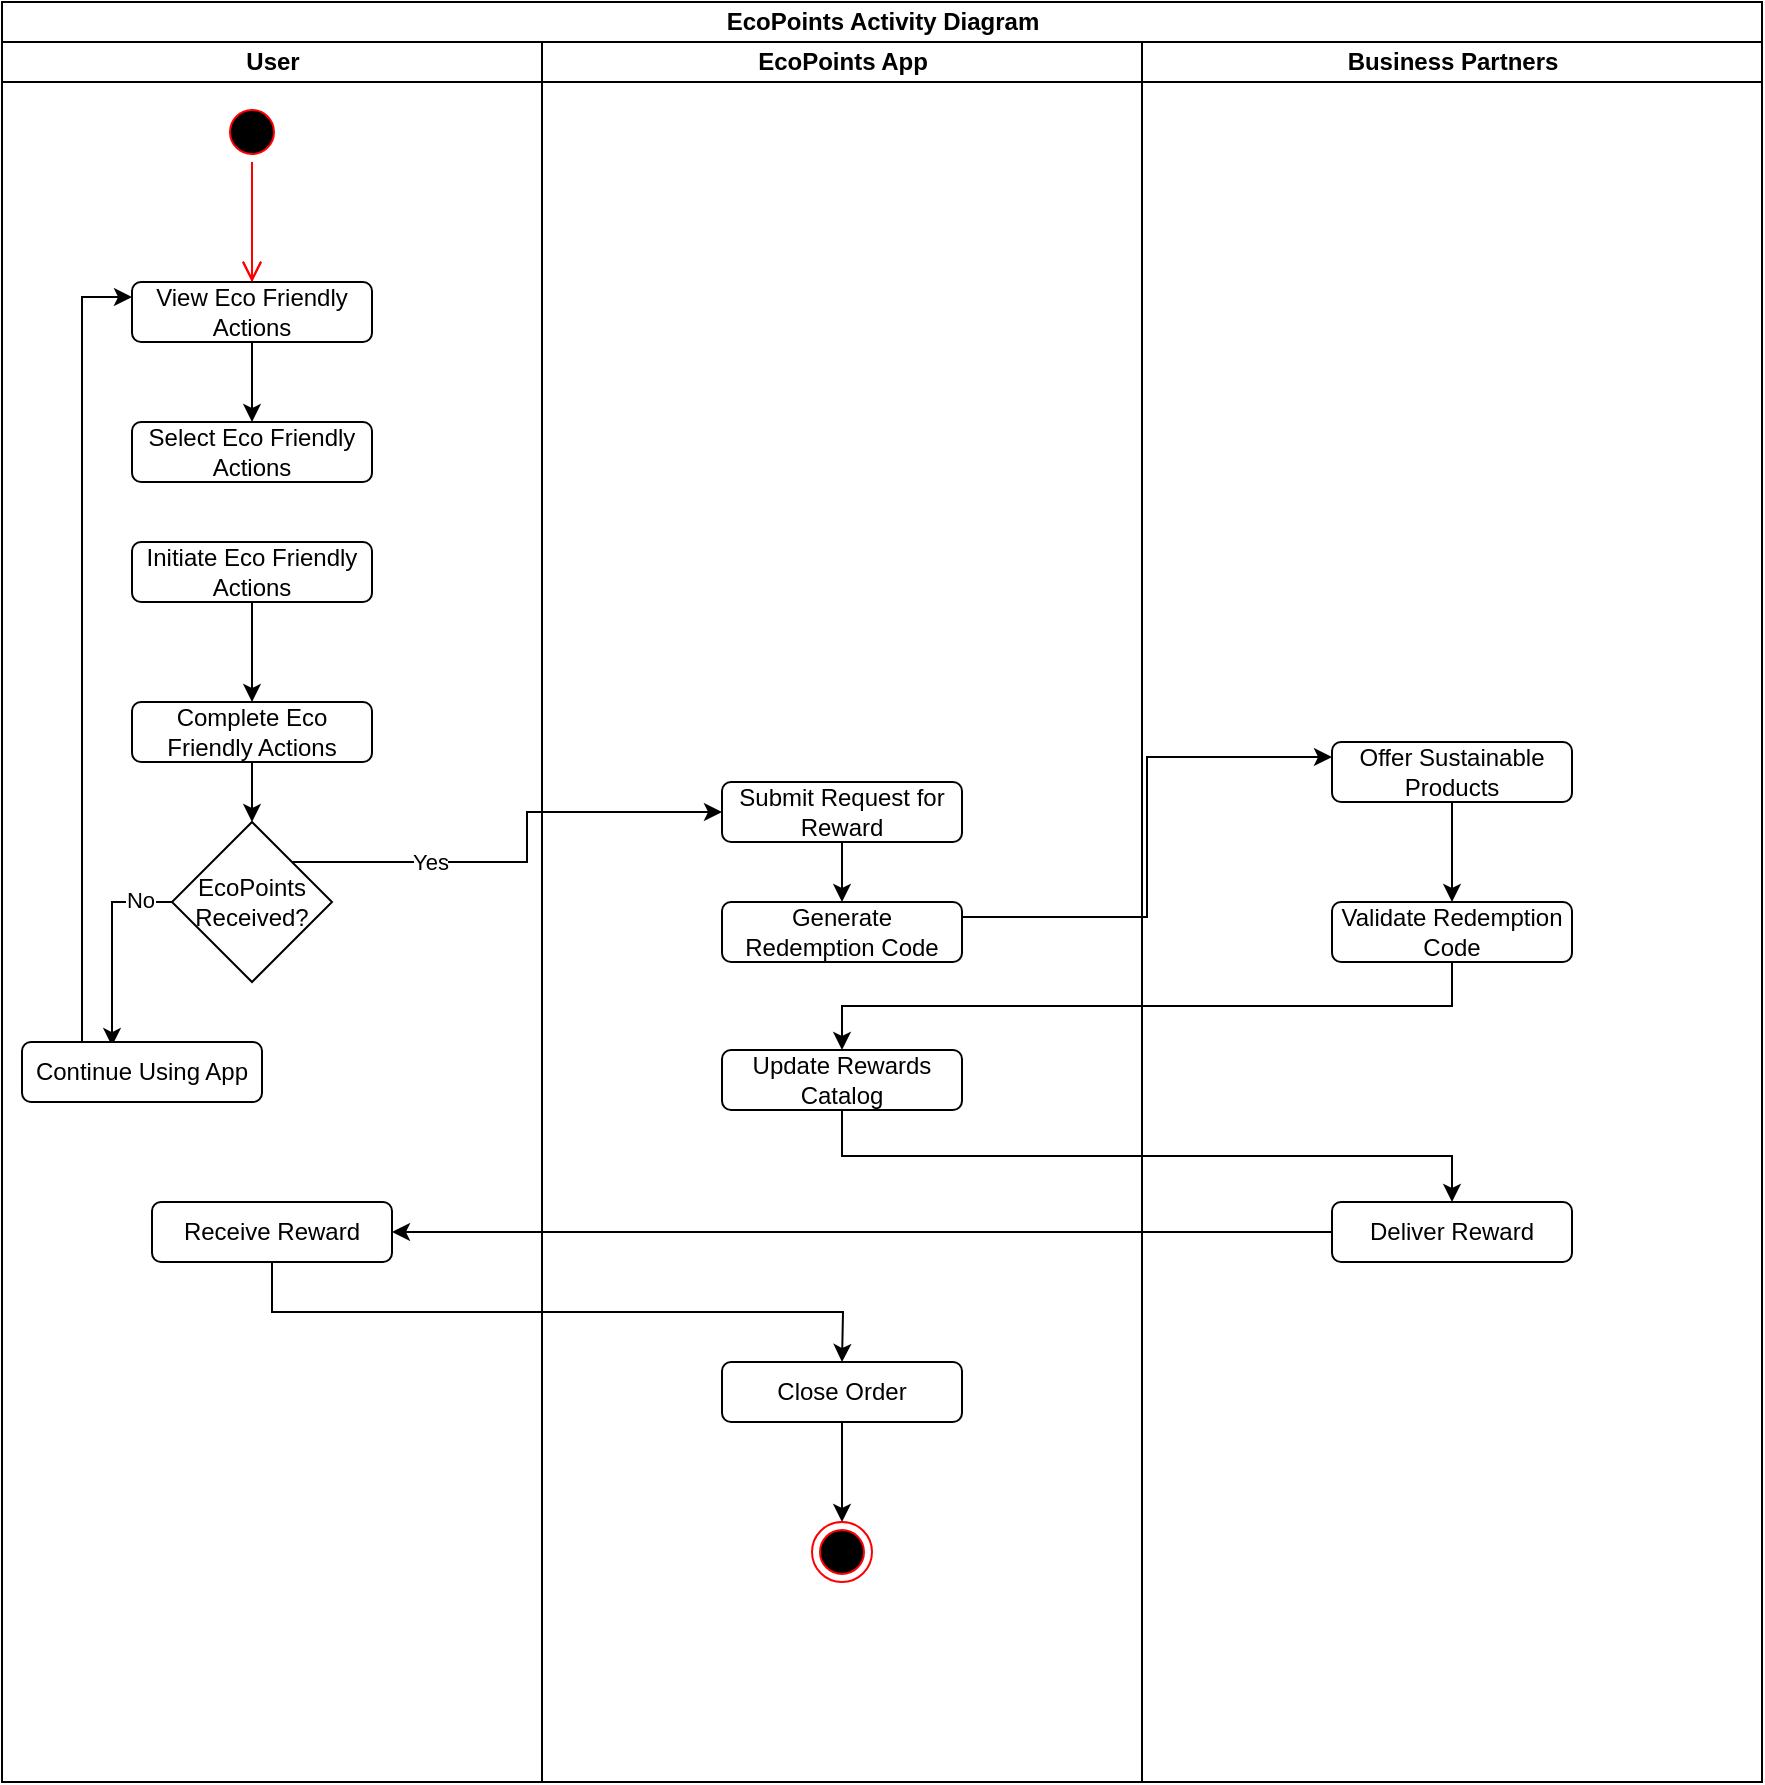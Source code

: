 <mxfile version="21.7.5" type="github">
  <diagram name="Page-1" id="AG9-iz1Y3KTbG9uH-N3k">
    <mxGraphModel dx="1434" dy="1609" grid="1" gridSize="10" guides="1" tooltips="1" connect="1" arrows="1" fold="1" page="1" pageScale="1" pageWidth="1169" pageHeight="827" math="0" shadow="0">
      <root>
        <mxCell id="0" />
        <mxCell id="1" parent="0" />
        <mxCell id="xQQp603TCt627xMXDRjn-1" value="EcoPoints Activity Diagram" style="swimlane;childLayout=stackLayout;resizeParent=1;resizeParentMax=0;startSize=20;html=1;" vertex="1" parent="1">
          <mxGeometry x="70" y="-140" width="880" height="890" as="geometry" />
        </mxCell>
        <mxCell id="xQQp603TCt627xMXDRjn-2" value="User" style="swimlane;startSize=20;html=1;" vertex="1" parent="xQQp603TCt627xMXDRjn-1">
          <mxGeometry y="20" width="270" height="870" as="geometry" />
        </mxCell>
        <mxCell id="xQQp603TCt627xMXDRjn-5" value="" style="ellipse;html=1;shape=startState;fillColor=#000000;strokeColor=#ff0000;" vertex="1" parent="xQQp603TCt627xMXDRjn-2">
          <mxGeometry x="110" y="30" width="30" height="30" as="geometry" />
        </mxCell>
        <mxCell id="xQQp603TCt627xMXDRjn-6" value="" style="edgeStyle=orthogonalEdgeStyle;html=1;verticalAlign=bottom;endArrow=open;endSize=8;strokeColor=#ff0000;rounded=0;" edge="1" source="xQQp603TCt627xMXDRjn-7" parent="xQQp603TCt627xMXDRjn-2">
          <mxGeometry relative="1" as="geometry">
            <mxPoint x="125" y="120" as="targetPoint" />
          </mxGeometry>
        </mxCell>
        <mxCell id="xQQp603TCt627xMXDRjn-52" style="edgeStyle=orthogonalEdgeStyle;rounded=0;orthogonalLoop=1;jettySize=auto;html=1;exitX=0.5;exitY=1;exitDx=0;exitDy=0;entryX=0.5;entryY=0;entryDx=0;entryDy=0;" edge="1" parent="xQQp603TCt627xMXDRjn-2" source="xQQp603TCt627xMXDRjn-7" target="xQQp603TCt627xMXDRjn-42">
          <mxGeometry relative="1" as="geometry" />
        </mxCell>
        <mxCell id="xQQp603TCt627xMXDRjn-7" value="View Eco Friendly Actions" style="rounded=1;whiteSpace=wrap;html=1;" vertex="1" parent="xQQp603TCt627xMXDRjn-2">
          <mxGeometry x="65" y="120" width="120" height="30" as="geometry" />
        </mxCell>
        <mxCell id="xQQp603TCt627xMXDRjn-8" value="" style="edgeStyle=orthogonalEdgeStyle;html=1;verticalAlign=bottom;endArrow=open;endSize=8;strokeColor=#ff0000;rounded=0;" edge="1" parent="xQQp603TCt627xMXDRjn-2" source="xQQp603TCt627xMXDRjn-5" target="xQQp603TCt627xMXDRjn-7">
          <mxGeometry relative="1" as="geometry">
            <mxPoint x="195" y="160" as="targetPoint" />
            <mxPoint x="195" y="100" as="sourcePoint" />
          </mxGeometry>
        </mxCell>
        <mxCell id="xQQp603TCt627xMXDRjn-42" value="Select Eco Friendly Actions" style="rounded=1;whiteSpace=wrap;html=1;" vertex="1" parent="xQQp603TCt627xMXDRjn-2">
          <mxGeometry x="65" y="190" width="120" height="30" as="geometry" />
        </mxCell>
        <mxCell id="xQQp603TCt627xMXDRjn-58" style="edgeStyle=orthogonalEdgeStyle;rounded=0;orthogonalLoop=1;jettySize=auto;html=1;exitX=0.5;exitY=1;exitDx=0;exitDy=0;entryX=0.5;entryY=0;entryDx=0;entryDy=0;" edge="1" parent="xQQp603TCt627xMXDRjn-2" source="xQQp603TCt627xMXDRjn-43" target="xQQp603TCt627xMXDRjn-49">
          <mxGeometry relative="1" as="geometry" />
        </mxCell>
        <mxCell id="xQQp603TCt627xMXDRjn-43" value="Complete Eco Friendly Actions" style="rounded=1;whiteSpace=wrap;html=1;" vertex="1" parent="xQQp603TCt627xMXDRjn-2">
          <mxGeometry x="65" y="330" width="120" height="30" as="geometry" />
        </mxCell>
        <mxCell id="xQQp603TCt627xMXDRjn-57" style="edgeStyle=orthogonalEdgeStyle;rounded=0;orthogonalLoop=1;jettySize=auto;html=1;exitX=0.5;exitY=1;exitDx=0;exitDy=0;entryX=0.5;entryY=0;entryDx=0;entryDy=0;" edge="1" parent="xQQp603TCt627xMXDRjn-2" source="xQQp603TCt627xMXDRjn-55" target="xQQp603TCt627xMXDRjn-43">
          <mxGeometry relative="1" as="geometry" />
        </mxCell>
        <mxCell id="xQQp603TCt627xMXDRjn-55" value="Initiate Eco Friendly Actions" style="rounded=1;whiteSpace=wrap;html=1;" vertex="1" parent="xQQp603TCt627xMXDRjn-2">
          <mxGeometry x="65" y="250" width="120" height="30" as="geometry" />
        </mxCell>
        <mxCell id="xQQp603TCt627xMXDRjn-59" style="edgeStyle=orthogonalEdgeStyle;rounded=0;orthogonalLoop=1;jettySize=auto;html=1;exitX=0;exitY=0.5;exitDx=0;exitDy=0;entryX=0.375;entryY=0.067;entryDx=0;entryDy=0;entryPerimeter=0;" edge="1" parent="xQQp603TCt627xMXDRjn-2" source="xQQp603TCt627xMXDRjn-49" target="xQQp603TCt627xMXDRjn-48">
          <mxGeometry relative="1" as="geometry" />
        </mxCell>
        <mxCell id="xQQp603TCt627xMXDRjn-62" value="No" style="edgeLabel;html=1;align=center;verticalAlign=middle;resizable=0;points=[];" vertex="1" connectable="0" parent="xQQp603TCt627xMXDRjn-59">
          <mxGeometry x="-0.686" y="-1" relative="1" as="geometry">
            <mxPoint as="offset" />
          </mxGeometry>
        </mxCell>
        <mxCell id="xQQp603TCt627xMXDRjn-49" value="EcoPoints Received?" style="rhombus;whiteSpace=wrap;html=1;" vertex="1" parent="xQQp603TCt627xMXDRjn-2">
          <mxGeometry x="85" y="390" width="80" height="80" as="geometry" />
        </mxCell>
        <mxCell id="xQQp603TCt627xMXDRjn-61" style="edgeStyle=orthogonalEdgeStyle;rounded=0;orthogonalLoop=1;jettySize=auto;html=1;exitX=0.25;exitY=0;exitDx=0;exitDy=0;entryX=0;entryY=0.25;entryDx=0;entryDy=0;" edge="1" parent="xQQp603TCt627xMXDRjn-2" source="xQQp603TCt627xMXDRjn-48" target="xQQp603TCt627xMXDRjn-7">
          <mxGeometry relative="1" as="geometry" />
        </mxCell>
        <mxCell id="xQQp603TCt627xMXDRjn-48" value="Continue Using App" style="rounded=1;whiteSpace=wrap;html=1;" vertex="1" parent="xQQp603TCt627xMXDRjn-2">
          <mxGeometry x="10" y="500" width="120" height="30" as="geometry" />
        </mxCell>
        <mxCell id="xQQp603TCt627xMXDRjn-94" style="edgeStyle=orthogonalEdgeStyle;rounded=0;orthogonalLoop=1;jettySize=auto;html=1;exitX=0.5;exitY=1;exitDx=0;exitDy=0;" edge="1" parent="xQQp603TCt627xMXDRjn-2" source="xQQp603TCt627xMXDRjn-74">
          <mxGeometry relative="1" as="geometry">
            <mxPoint x="420" y="660" as="targetPoint" />
          </mxGeometry>
        </mxCell>
        <mxCell id="xQQp603TCt627xMXDRjn-74" value="Receive Reward" style="rounded=1;whiteSpace=wrap;html=1;" vertex="1" parent="xQQp603TCt627xMXDRjn-2">
          <mxGeometry x="75" y="580" width="120" height="30" as="geometry" />
        </mxCell>
        <mxCell id="xQQp603TCt627xMXDRjn-3" value="EcoPoints App" style="swimlane;startSize=20;html=1;" vertex="1" parent="xQQp603TCt627xMXDRjn-1">
          <mxGeometry x="270" y="20" width="300" height="870" as="geometry" />
        </mxCell>
        <mxCell id="xQQp603TCt627xMXDRjn-69" style="edgeStyle=orthogonalEdgeStyle;rounded=0;orthogonalLoop=1;jettySize=auto;html=1;exitX=0.5;exitY=1;exitDx=0;exitDy=0;entryX=0.5;entryY=0;entryDx=0;entryDy=0;" edge="1" parent="xQQp603TCt627xMXDRjn-3" source="xQQp603TCt627xMXDRjn-51" target="xQQp603TCt627xMXDRjn-66">
          <mxGeometry relative="1" as="geometry" />
        </mxCell>
        <mxCell id="xQQp603TCt627xMXDRjn-51" value="Submit Request for Reward" style="rounded=1;whiteSpace=wrap;html=1;" vertex="1" parent="xQQp603TCt627xMXDRjn-3">
          <mxGeometry x="90" y="370" width="120" height="30" as="geometry" />
        </mxCell>
        <mxCell id="xQQp603TCt627xMXDRjn-66" value="Generate Redemption Code" style="rounded=1;whiteSpace=wrap;html=1;" vertex="1" parent="xQQp603TCt627xMXDRjn-3">
          <mxGeometry x="90" y="430" width="120" height="30" as="geometry" />
        </mxCell>
        <mxCell id="xQQp603TCt627xMXDRjn-77" value="Update Rewards Catalog" style="rounded=1;whiteSpace=wrap;html=1;" vertex="1" parent="xQQp603TCt627xMXDRjn-3">
          <mxGeometry x="90" y="504" width="120" height="30" as="geometry" />
        </mxCell>
        <mxCell id="xQQp603TCt627xMXDRjn-97" style="edgeStyle=orthogonalEdgeStyle;rounded=0;orthogonalLoop=1;jettySize=auto;html=1;exitX=0.5;exitY=1;exitDx=0;exitDy=0;entryX=0.5;entryY=0;entryDx=0;entryDy=0;" edge="1" parent="xQQp603TCt627xMXDRjn-3" source="xQQp603TCt627xMXDRjn-95" target="xQQp603TCt627xMXDRjn-96">
          <mxGeometry relative="1" as="geometry" />
        </mxCell>
        <mxCell id="xQQp603TCt627xMXDRjn-95" value="Close Order" style="rounded=1;whiteSpace=wrap;html=1;" vertex="1" parent="xQQp603TCt627xMXDRjn-3">
          <mxGeometry x="90" y="660" width="120" height="30" as="geometry" />
        </mxCell>
        <mxCell id="xQQp603TCt627xMXDRjn-96" value="" style="ellipse;html=1;shape=endState;fillColor=#000000;strokeColor=#ff0000;" vertex="1" parent="xQQp603TCt627xMXDRjn-3">
          <mxGeometry x="135" y="740" width="30" height="30" as="geometry" />
        </mxCell>
        <mxCell id="xQQp603TCt627xMXDRjn-63" style="edgeStyle=orthogonalEdgeStyle;rounded=0;orthogonalLoop=1;jettySize=auto;html=1;exitX=1;exitY=0;exitDx=0;exitDy=0;entryX=0;entryY=0.5;entryDx=0;entryDy=0;" edge="1" parent="xQQp603TCt627xMXDRjn-1" source="xQQp603TCt627xMXDRjn-49" target="xQQp603TCt627xMXDRjn-51">
          <mxGeometry relative="1" as="geometry" />
        </mxCell>
        <mxCell id="xQQp603TCt627xMXDRjn-93" value="Yes" style="edgeLabel;html=1;align=center;verticalAlign=middle;resizable=0;points=[];" vertex="1" connectable="0" parent="xQQp603TCt627xMXDRjn-63">
          <mxGeometry x="-0.425" relative="1" as="geometry">
            <mxPoint as="offset" />
          </mxGeometry>
        </mxCell>
        <mxCell id="xQQp603TCt627xMXDRjn-4" value="Business Partners" style="swimlane;startSize=20;html=1;" vertex="1" parent="xQQp603TCt627xMXDRjn-1">
          <mxGeometry x="570" y="20" width="310" height="870" as="geometry" />
        </mxCell>
        <mxCell id="xQQp603TCt627xMXDRjn-64" value="Deliver Reward" style="rounded=1;whiteSpace=wrap;html=1;" vertex="1" parent="xQQp603TCt627xMXDRjn-4">
          <mxGeometry x="95" y="580" width="120" height="30" as="geometry" />
        </mxCell>
        <mxCell id="xQQp603TCt627xMXDRjn-67" value="Validate Redemption Code" style="rounded=1;whiteSpace=wrap;html=1;" vertex="1" parent="xQQp603TCt627xMXDRjn-4">
          <mxGeometry x="95" y="430" width="120" height="30" as="geometry" />
        </mxCell>
        <mxCell id="xQQp603TCt627xMXDRjn-81" style="edgeStyle=orthogonalEdgeStyle;rounded=0;orthogonalLoop=1;jettySize=auto;html=1;exitX=0.5;exitY=1;exitDx=0;exitDy=0;entryX=0.5;entryY=0;entryDx=0;entryDy=0;" edge="1" parent="xQQp603TCt627xMXDRjn-4" source="xQQp603TCt627xMXDRjn-65" target="xQQp603TCt627xMXDRjn-67">
          <mxGeometry relative="1" as="geometry" />
        </mxCell>
        <mxCell id="xQQp603TCt627xMXDRjn-65" value="Offer Sustainable Products" style="rounded=1;whiteSpace=wrap;html=1;" vertex="1" parent="xQQp603TCt627xMXDRjn-4">
          <mxGeometry x="95" y="350" width="120" height="30" as="geometry" />
        </mxCell>
        <mxCell id="xQQp603TCt627xMXDRjn-80" style="edgeStyle=orthogonalEdgeStyle;rounded=0;orthogonalLoop=1;jettySize=auto;html=1;exitX=1;exitY=0.25;exitDx=0;exitDy=0;entryX=0;entryY=0.25;entryDx=0;entryDy=0;" edge="1" parent="xQQp603TCt627xMXDRjn-1" source="xQQp603TCt627xMXDRjn-66" target="xQQp603TCt627xMXDRjn-65">
          <mxGeometry relative="1" as="geometry" />
        </mxCell>
        <mxCell id="xQQp603TCt627xMXDRjn-82" style="edgeStyle=orthogonalEdgeStyle;rounded=0;orthogonalLoop=1;jettySize=auto;html=1;exitX=0.5;exitY=1;exitDx=0;exitDy=0;entryX=0.5;entryY=0;entryDx=0;entryDy=0;" edge="1" parent="xQQp603TCt627xMXDRjn-1" source="xQQp603TCt627xMXDRjn-67" target="xQQp603TCt627xMXDRjn-77">
          <mxGeometry relative="1" as="geometry" />
        </mxCell>
        <mxCell id="xQQp603TCt627xMXDRjn-83" style="edgeStyle=orthogonalEdgeStyle;rounded=0;orthogonalLoop=1;jettySize=auto;html=1;exitX=0.5;exitY=1;exitDx=0;exitDy=0;entryX=0.5;entryY=0;entryDx=0;entryDy=0;" edge="1" parent="xQQp603TCt627xMXDRjn-1" source="xQQp603TCt627xMXDRjn-77" target="xQQp603TCt627xMXDRjn-64">
          <mxGeometry relative="1" as="geometry" />
        </mxCell>
        <mxCell id="xQQp603TCt627xMXDRjn-91" style="edgeStyle=orthogonalEdgeStyle;rounded=0;orthogonalLoop=1;jettySize=auto;html=1;exitX=0;exitY=0.5;exitDx=0;exitDy=0;entryX=1;entryY=0.5;entryDx=0;entryDy=0;" edge="1" parent="xQQp603TCt627xMXDRjn-1" source="xQQp603TCt627xMXDRjn-64" target="xQQp603TCt627xMXDRjn-74">
          <mxGeometry relative="1" as="geometry" />
        </mxCell>
      </root>
    </mxGraphModel>
  </diagram>
</mxfile>
